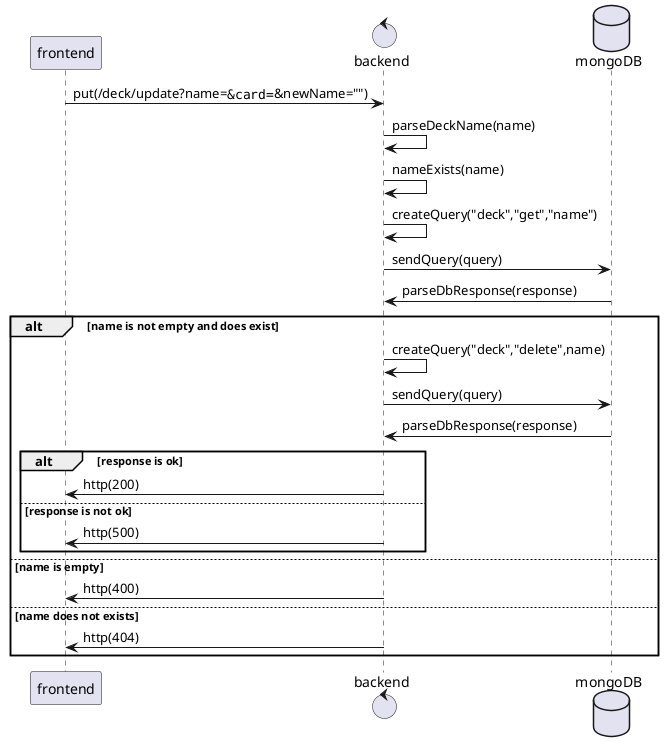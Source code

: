 @startuml
participant frontend
control backend
database mongoDB

frontend -> backend:put(/deck/update?name=""&card=""&newName="")
backend -> backend:parseDeckName(name)
backend -> backend:nameExists(name)
backend -> backend:createQuery("deck","get","name")
backend -> mongoDB:sendQuery(query)
backend <- mongoDB:parseDbResponse(response)
alt name is not empty and does exist
  backend -> backend:createQuery("deck","delete",name)
  backend -> mongoDB:sendQuery(query)
  backend <- mongoDB:parseDbResponse(response)
  alt response is ok
    backend -> frontend:http(200)
  else response is not ok
    backend -> frontend:http(500)
  end
else name is empty
  backend -> frontend:http(400)
else name does not exists
backend -> frontend:http(404)
end


@enduml

